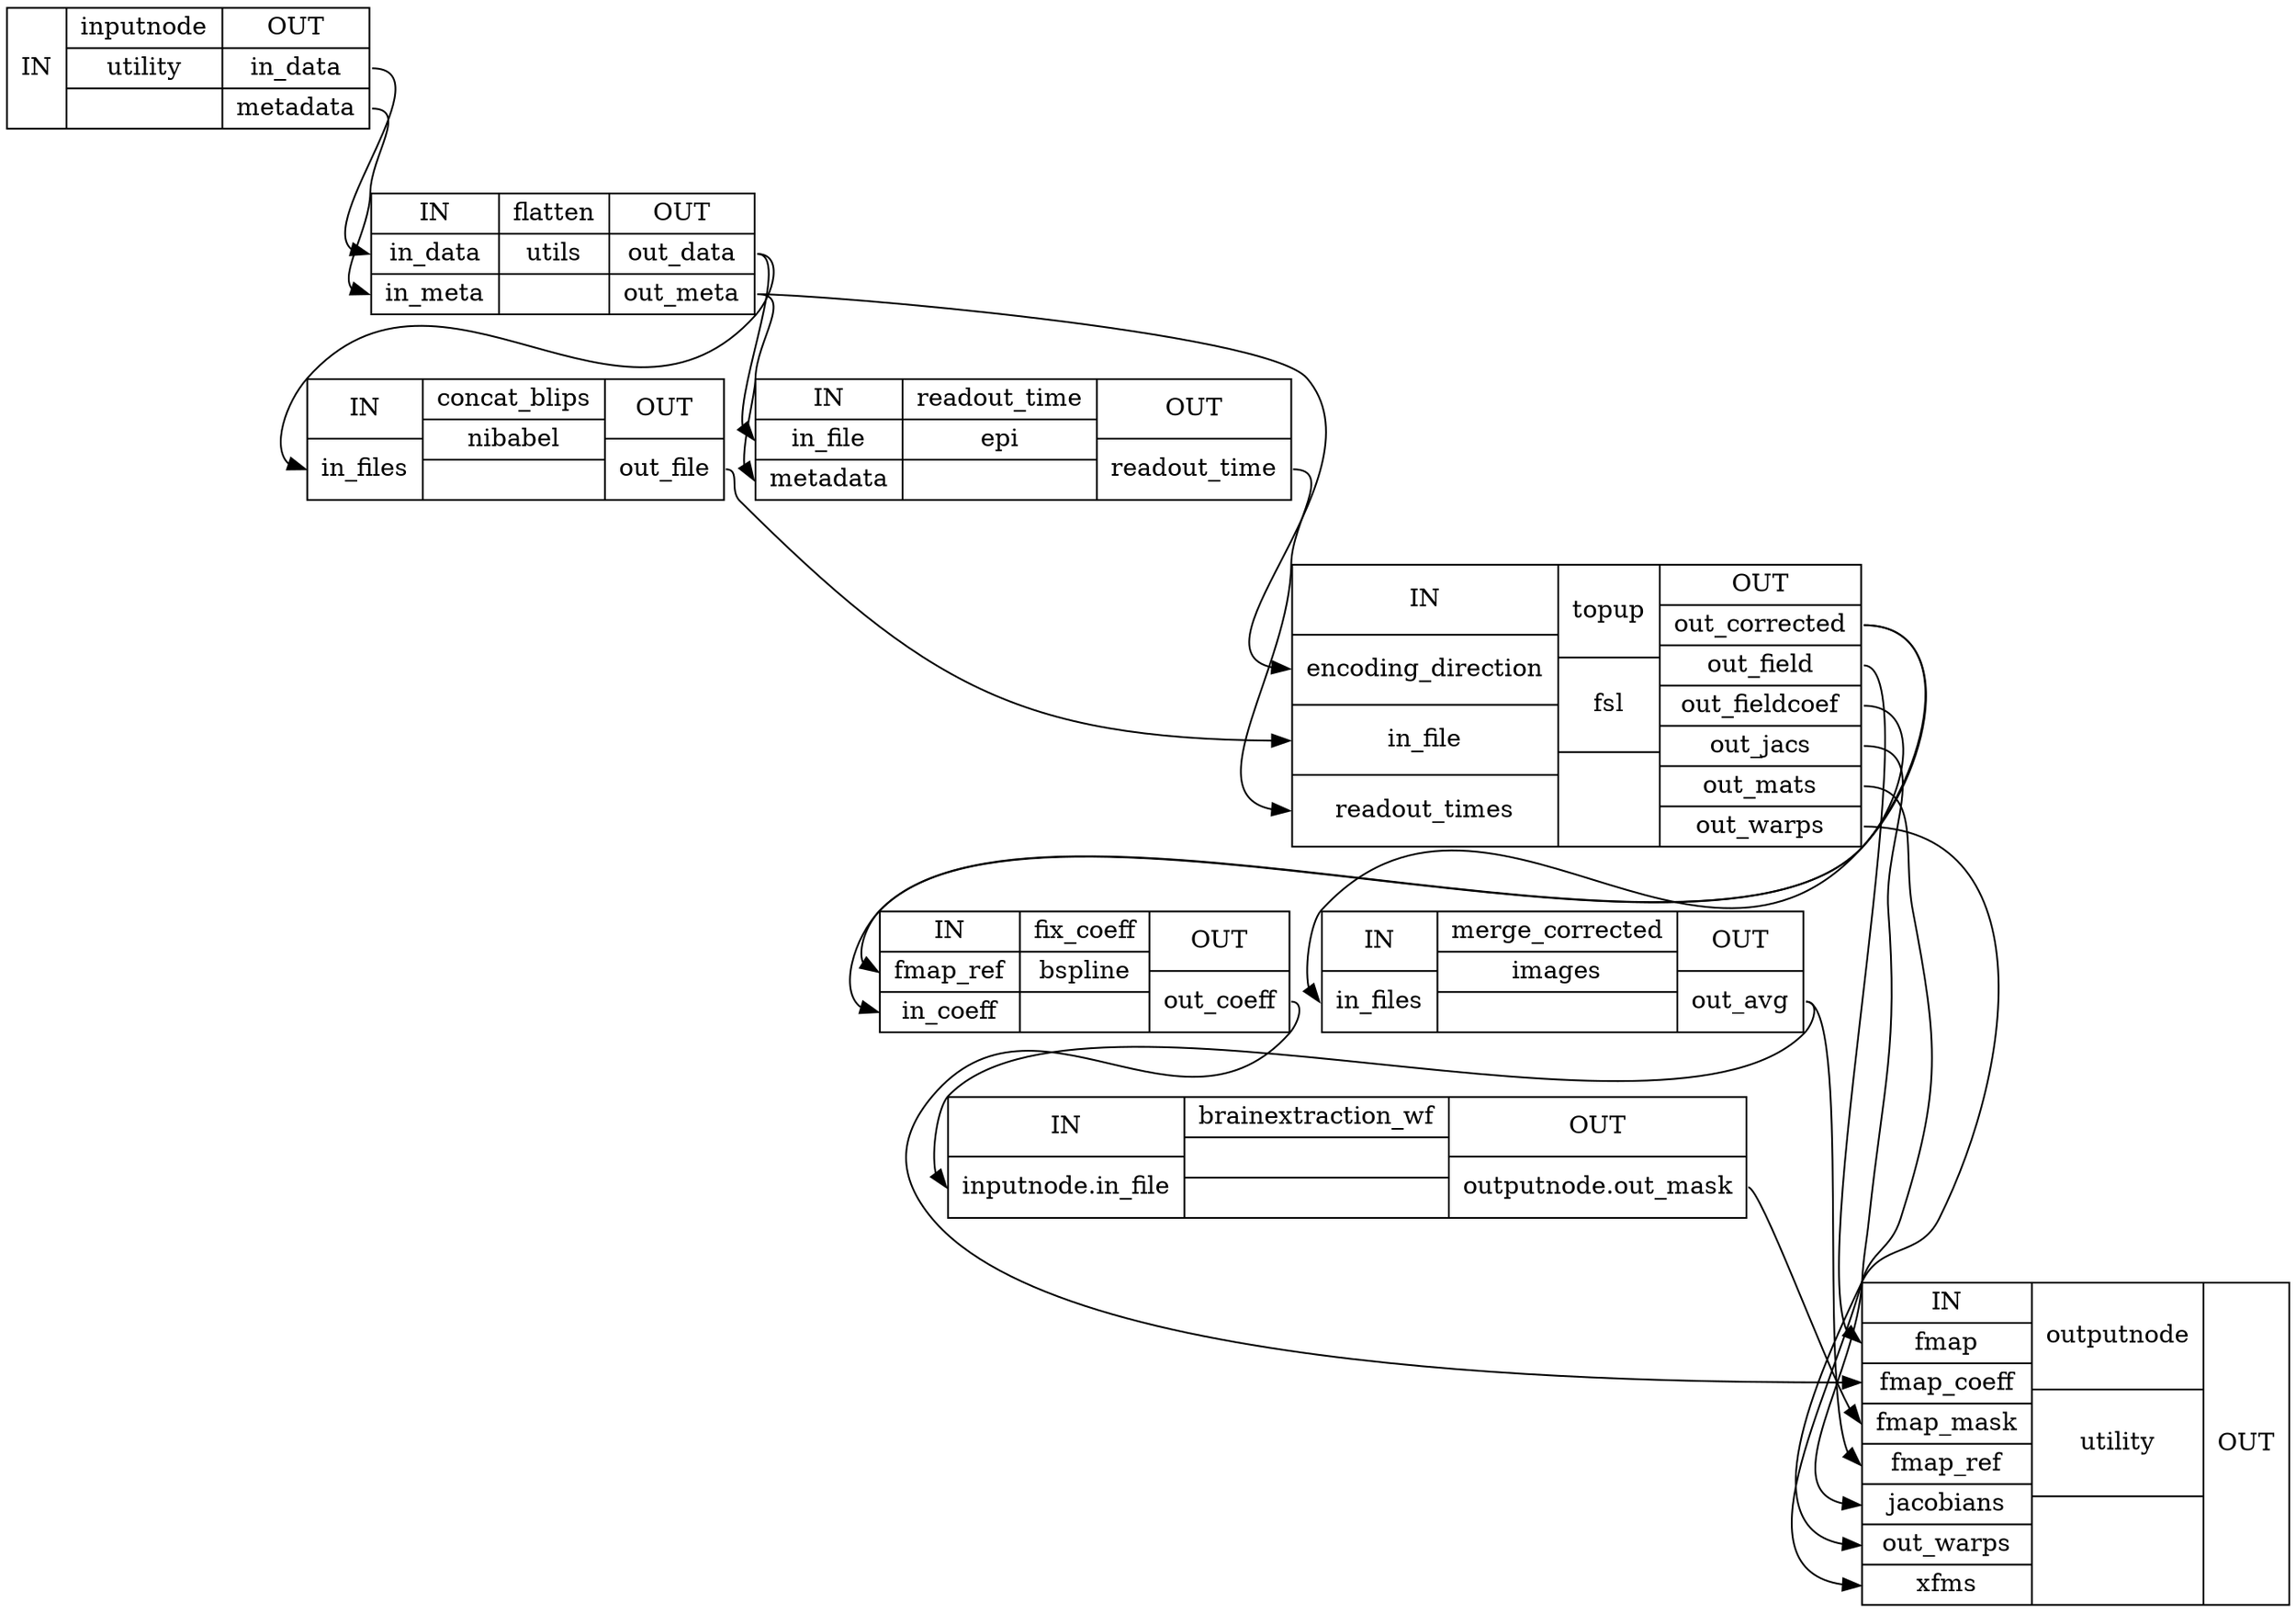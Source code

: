 digraph structs {
node [shape=record];
pepolar_estimate_wfinputnode [label="{IN}|{ inputnode | utility |  }|{OUT|<outindata> in_data|<outmetadata> metadata}"];
pepolar_estimate_wfflatten [label="{IN|<inindata> in_data|<ininmeta> in_meta}|{ flatten | utils |  }|{OUT|<outoutdata> out_data|<outoutmeta> out_meta}"];
pepolar_estimate_wfconcat_blips [label="{IN|<ininfiles> in_files}|{ concat_blips | nibabel |  }|{OUT|<outoutfile> out_file}"];
pepolar_estimate_wfreadout_time [label="{IN|<ininfile> in_file|<inmetadata> metadata}|{ readout_time | epi |  }|{OUT|<outreadouttime> readout_time}"];
pepolar_estimate_wftopup [label="{IN|<inencodingdirection> encoding_direction|<ininfile> in_file|<inreadouttimes> readout_times}|{ topup | fsl |  }|{OUT|<outoutcorrected> out_corrected|<outoutfield> out_field|<outoutfieldcoef> out_fieldcoef|<outoutjacs> out_jacs|<outoutmats> out_mats|<outoutwarps> out_warps}"];
pepolar_estimate_wffix_coeff [label="{IN|<infmapref> fmap_ref|<inincoeff> in_coeff}|{ fix_coeff | bspline |  }|{OUT|<outoutcoeff> out_coeff}"];
pepolar_estimate_wfmerge_corrected [label="{IN|<ininfiles> in_files}|{ merge_corrected | images |  }|{OUT|<outoutavg> out_avg}"];
pepolar_estimate_wfbrainextraction_wf [label="{IN|<ininputnodeinfile> inputnode.in_file}|{ brainextraction_wf |  |  }|{OUT|<outoutputnodeoutmask> outputnode.out_mask}"];
pepolar_estimate_wfoutputnode [label="{IN|<infmap> fmap|<infmapcoeff> fmap_coeff|<infmapmask> fmap_mask|<infmapref> fmap_ref|<injacobians> jacobians|<inoutwarps> out_warps|<inxfms> xfms}|{ outputnode | utility |  }|{OUT}"];
pepolar_estimate_wfbrainextraction_wf:outoutputnodeoutmask:e -> pepolar_estimate_wfoutputnode:infmapmask:w;
pepolar_estimate_wfconcat_blips:outoutfile:e -> pepolar_estimate_wftopup:ininfile:w;
pepolar_estimate_wffix_coeff:outoutcoeff:e -> pepolar_estimate_wfoutputnode:infmapcoeff:w;
pepolar_estimate_wfflatten:outoutdata:e -> pepolar_estimate_wfconcat_blips:ininfiles:w;
pepolar_estimate_wfflatten:outoutdata:e -> pepolar_estimate_wfreadout_time:ininfile:w;
pepolar_estimate_wfflatten:outoutmeta:e -> pepolar_estimate_wfreadout_time:inmetadata:w;
pepolar_estimate_wfflatten:outoutmeta:e -> pepolar_estimate_wftopup:inencodingdirection:w;
pepolar_estimate_wfinputnode:outindata:e -> pepolar_estimate_wfflatten:inindata:w;
pepolar_estimate_wfinputnode:outmetadata:e -> pepolar_estimate_wfflatten:ininmeta:w;
pepolar_estimate_wfmerge_corrected:outoutavg:e -> pepolar_estimate_wfbrainextraction_wf:ininputnodeinfile:w;
pepolar_estimate_wfmerge_corrected:outoutavg:e -> pepolar_estimate_wfoutputnode:infmapref:w;
pepolar_estimate_wfreadout_time:outreadouttime:e -> pepolar_estimate_wftopup:inreadouttimes:w;
pepolar_estimate_wftopup:outoutcorrected:e -> pepolar_estimate_wffix_coeff:infmapref:w;
pepolar_estimate_wftopup:outoutcorrected:e -> pepolar_estimate_wfmerge_corrected:ininfiles:w;
pepolar_estimate_wftopup:outoutfield:e -> pepolar_estimate_wfoutputnode:infmap:w;
pepolar_estimate_wftopup:outoutfieldcoef:e -> pepolar_estimate_wffix_coeff:inincoeff:w;
pepolar_estimate_wftopup:outoutjacs:e -> pepolar_estimate_wfoutputnode:injacobians:w;
pepolar_estimate_wftopup:outoutmats:e -> pepolar_estimate_wfoutputnode:inxfms:w;
pepolar_estimate_wftopup:outoutwarps:e -> pepolar_estimate_wfoutputnode:inoutwarps:w;
}